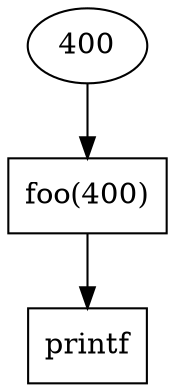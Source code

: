 digraph main_DFG {
  node [shape=ellipse];
  constant_400 [label="400"];
  foo_call [label="foo(400)", shape=box];
  printf_call [label="printf", shape=box];

  constant_400 -> foo_call;
  foo_call -> printf_call;
}
